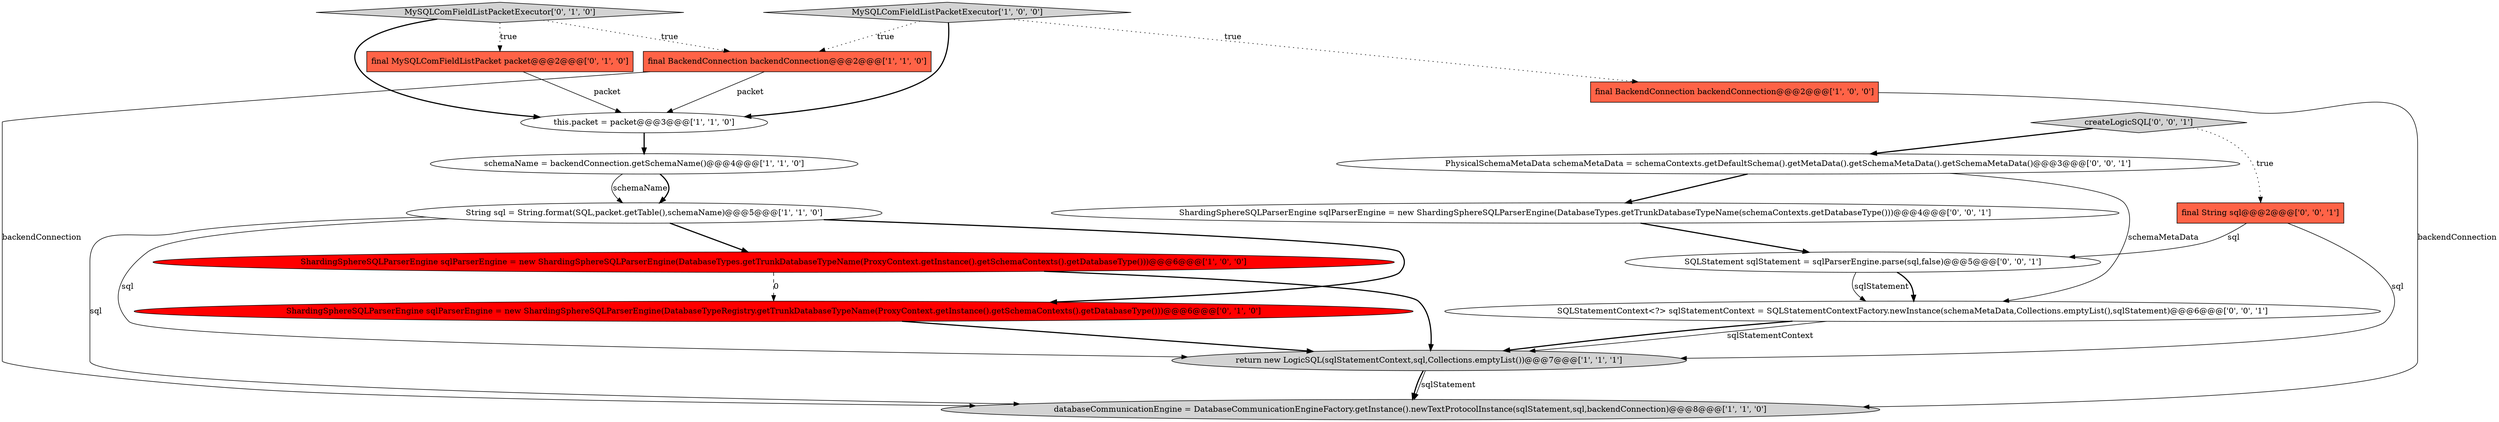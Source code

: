 digraph {
6 [style = filled, label = "ShardingSphereSQLParserEngine sqlParserEngine = new ShardingSphereSQLParserEngine(DatabaseTypes.getTrunkDatabaseTypeName(ProxyContext.getInstance().getSchemaContexts().getDatabaseType()))@@@6@@@['1', '0', '0']", fillcolor = red, shape = ellipse image = "AAA1AAABBB1BBB"];
8 [style = filled, label = "final BackendConnection backendConnection@@@2@@@['1', '1', '0']", fillcolor = tomato, shape = box image = "AAA0AAABBB1BBB"];
1 [style = filled, label = "String sql = String.format(SQL,packet.getTable(),schemaName)@@@5@@@['1', '1', '0']", fillcolor = white, shape = ellipse image = "AAA0AAABBB1BBB"];
10 [style = filled, label = "ShardingSphereSQLParserEngine sqlParserEngine = new ShardingSphereSQLParserEngine(DatabaseTypeRegistry.getTrunkDatabaseTypeName(ProxyContext.getInstance().getSchemaContexts().getDatabaseType()))@@@6@@@['0', '1', '0']", fillcolor = red, shape = ellipse image = "AAA1AAABBB2BBB"];
3 [style = filled, label = "this.packet = packet@@@3@@@['1', '1', '0']", fillcolor = white, shape = ellipse image = "AAA0AAABBB1BBB"];
17 [style = filled, label = "SQLStatement sqlStatement = sqlParserEngine.parse(sql,false)@@@5@@@['0', '0', '1']", fillcolor = white, shape = ellipse image = "AAA0AAABBB3BBB"];
13 [style = filled, label = "createLogicSQL['0', '0', '1']", fillcolor = lightgray, shape = diamond image = "AAA0AAABBB3BBB"];
16 [style = filled, label = "final String sql@@@2@@@['0', '0', '1']", fillcolor = tomato, shape = box image = "AAA0AAABBB3BBB"];
4 [style = filled, label = "MySQLComFieldListPacketExecutor['1', '0', '0']", fillcolor = lightgray, shape = diamond image = "AAA0AAABBB1BBB"];
14 [style = filled, label = "PhysicalSchemaMetaData schemaMetaData = schemaContexts.getDefaultSchema().getMetaData().getSchemaMetaData().getSchemaMetaData()@@@3@@@['0', '0', '1']", fillcolor = white, shape = ellipse image = "AAA0AAABBB3BBB"];
11 [style = filled, label = "MySQLComFieldListPacketExecutor['0', '1', '0']", fillcolor = lightgray, shape = diamond image = "AAA0AAABBB2BBB"];
2 [style = filled, label = "final BackendConnection backendConnection@@@2@@@['1', '0', '0']", fillcolor = tomato, shape = box image = "AAA0AAABBB1BBB"];
9 [style = filled, label = "final MySQLComFieldListPacket packet@@@2@@@['0', '1', '0']", fillcolor = tomato, shape = box image = "AAA0AAABBB2BBB"];
15 [style = filled, label = "SQLStatementContext<?> sqlStatementContext = SQLStatementContextFactory.newInstance(schemaMetaData,Collections.emptyList(),sqlStatement)@@@6@@@['0', '0', '1']", fillcolor = white, shape = ellipse image = "AAA0AAABBB3BBB"];
0 [style = filled, label = "schemaName = backendConnection.getSchemaName()@@@4@@@['1', '1', '0']", fillcolor = white, shape = ellipse image = "AAA0AAABBB1BBB"];
7 [style = filled, label = "databaseCommunicationEngine = DatabaseCommunicationEngineFactory.getInstance().newTextProtocolInstance(sqlStatement,sql,backendConnection)@@@8@@@['1', '1', '0']", fillcolor = lightgray, shape = ellipse image = "AAA0AAABBB1BBB"];
5 [style = filled, label = "return new LogicSQL(sqlStatementContext,sql,Collections.emptyList())@@@7@@@['1', '1', '1']", fillcolor = lightgray, shape = ellipse image = "AAA0AAABBB1BBB"];
12 [style = filled, label = "ShardingSphereSQLParserEngine sqlParserEngine = new ShardingSphereSQLParserEngine(DatabaseTypes.getTrunkDatabaseTypeName(schemaContexts.getDatabaseType()))@@@4@@@['0', '0', '1']", fillcolor = white, shape = ellipse image = "AAA0AAABBB3BBB"];
9->3 [style = solid, label="packet"];
4->3 [style = bold, label=""];
13->16 [style = dotted, label="true"];
17->15 [style = solid, label="sqlStatement"];
16->5 [style = solid, label="sql"];
16->17 [style = solid, label="sql"];
12->17 [style = bold, label=""];
4->8 [style = dotted, label="true"];
11->9 [style = dotted, label="true"];
8->7 [style = solid, label="backendConnection"];
3->0 [style = bold, label=""];
15->5 [style = bold, label=""];
0->1 [style = solid, label="schemaName"];
6->10 [style = dashed, label="0"];
5->7 [style = solid, label="sqlStatement"];
6->5 [style = bold, label=""];
1->6 [style = bold, label=""];
10->5 [style = bold, label=""];
11->3 [style = bold, label=""];
0->1 [style = bold, label=""];
14->12 [style = bold, label=""];
1->7 [style = solid, label="sql"];
14->15 [style = solid, label="schemaMetaData"];
17->15 [style = bold, label=""];
2->7 [style = solid, label="backendConnection"];
1->5 [style = solid, label="sql"];
5->7 [style = bold, label=""];
11->8 [style = dotted, label="true"];
15->5 [style = solid, label="sqlStatementContext"];
1->10 [style = bold, label=""];
13->14 [style = bold, label=""];
4->2 [style = dotted, label="true"];
8->3 [style = solid, label="packet"];
}
